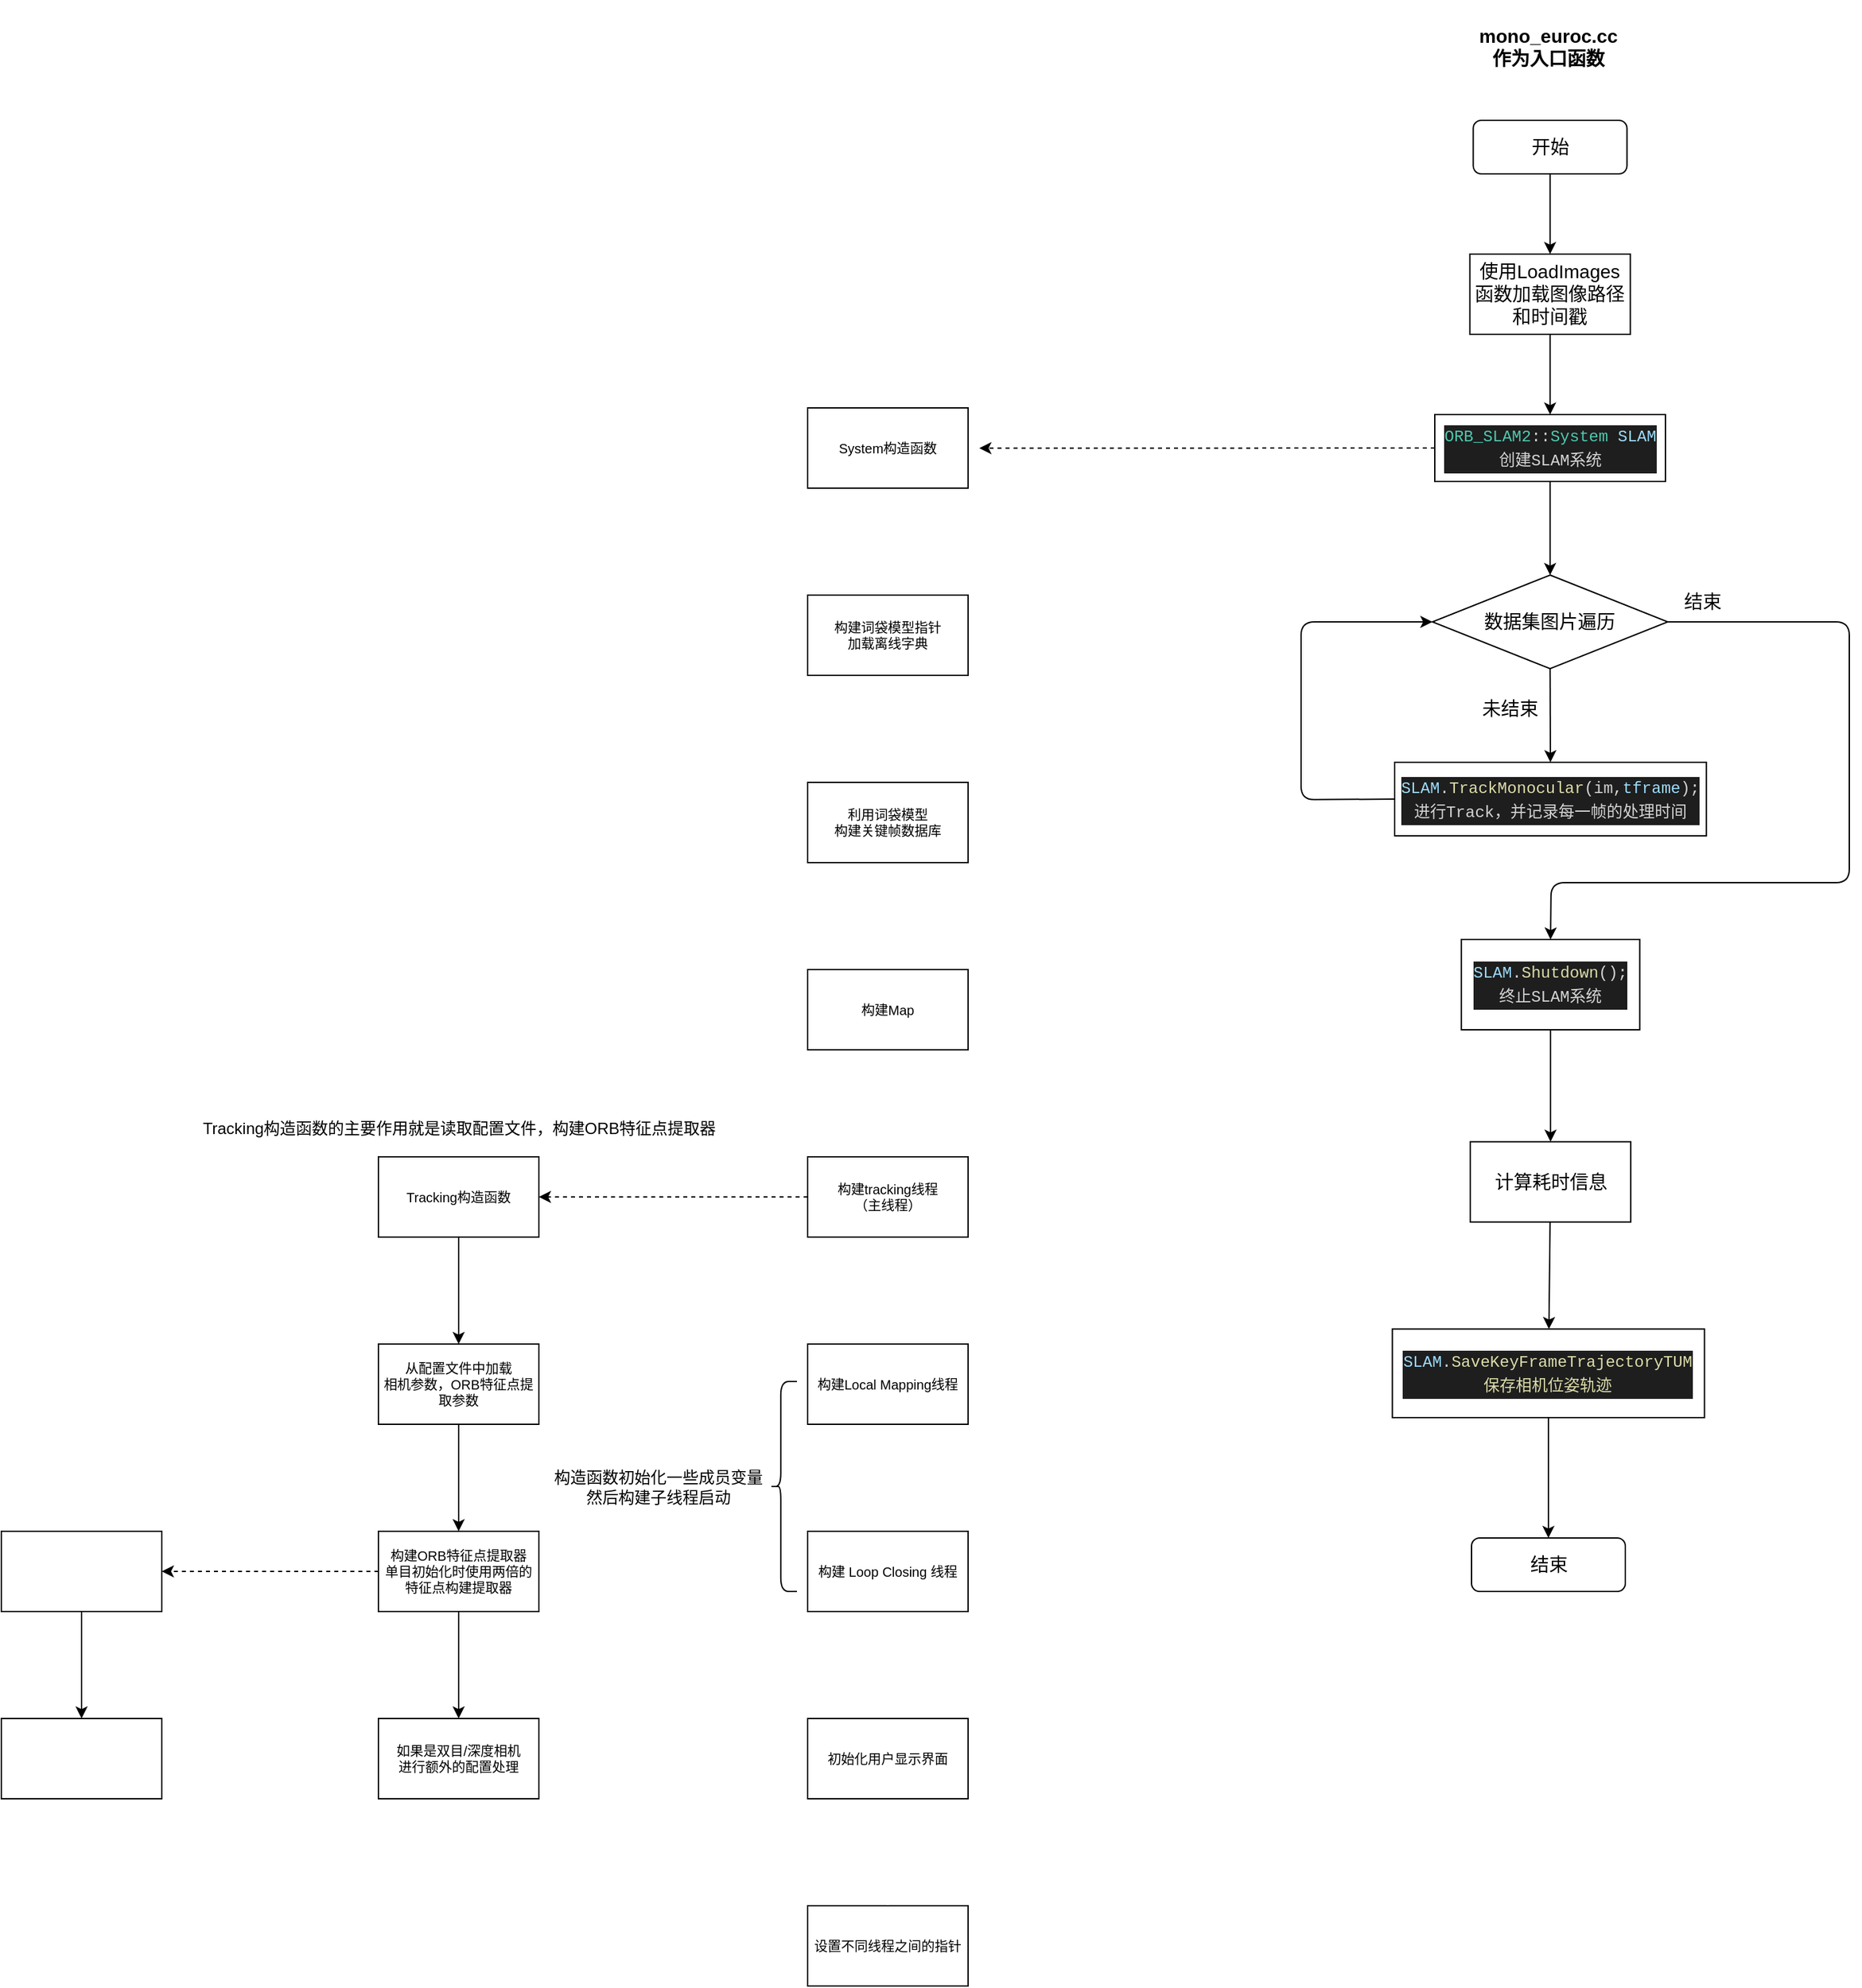 <mxfile version="20.3.0" type="device" pages="2"><diagram id="kUcDNTqG35tnqXhUjUfU" name="单目模式流程图"><mxGraphModel dx="2041" dy="755" grid="0" gridSize="10" guides="1" tooltips="1" connect="1" arrows="1" fold="1" page="0" pageScale="1" pageWidth="827" pageHeight="1169" background="none" math="0" shadow="0"><root><mxCell id="0"/><mxCell id="1" parent="0"/><mxCell id="2" value="&lt;b&gt;&lt;font style=&quot;font-size: 14px&quot;&gt;mono_euroc.cc作为入口函数&lt;/font&gt;&lt;/b&gt;" style="text;html=1;strokeColor=none;fillColor=none;align=center;verticalAlign=middle;whiteSpace=wrap;rounded=0;" parent="1" vertex="1"><mxGeometry x="-300" y="-150" width="90" height="70" as="geometry"/></mxCell><mxCell id="13" style="edgeStyle=none;html=1;exitX=0.5;exitY=1;exitDx=0;exitDy=0;entryX=0.5;entryY=0;entryDx=0;entryDy=0;fontSize=14;" parent="1" source="3" target="8" edge="1"><mxGeometry relative="1" as="geometry"/></mxCell><mxCell id="3" value="开始" style="rounded=1;whiteSpace=wrap;html=1;fontSize=14;" parent="1" vertex="1"><mxGeometry x="-311.25" y="-60" width="115" height="40" as="geometry"/></mxCell><mxCell id="11" value="" style="edgeStyle=none;html=1;fontSize=14;" parent="1" source="8" target="10" edge="1"><mxGeometry relative="1" as="geometry"/></mxCell><mxCell id="8" value="使用LoadImages函数加载图像路径和时间戳" style="rounded=0;whiteSpace=wrap;html=1;fontSize=14;" parent="1" vertex="1"><mxGeometry x="-313.75" y="40" width="120" height="60" as="geometry"/></mxCell><mxCell id="18" style="edgeStyle=none;html=1;exitX=0.5;exitY=1;exitDx=0;exitDy=0;entryX=0.5;entryY=0;entryDx=0;entryDy=0;fontSize=14;" parent="1" source="10" target="17" edge="1"><mxGeometry relative="1" as="geometry"/></mxCell><mxCell id="ht9LEjCgL1vxGVpyMyi7-39" style="edgeStyle=none;html=1;entryX=0.998;entryY=0.407;entryDx=0;entryDy=0;entryPerimeter=0;fontSize=9;dashed=1;" parent="1" source="10" edge="1"><mxGeometry relative="1" as="geometry"><mxPoint x="-680.62" y="185.12" as="targetPoint"/></mxGeometry></mxCell><mxCell id="10" value="&lt;div style=&quot;background-color: rgb(30 , 30 , 30) ; font-family: &amp;#34;menlo&amp;#34; , &amp;#34;monaco&amp;#34; , &amp;#34;courier new&amp;#34; , monospace ; font-size: 12px ; line-height: 18px ; color: rgb(212 , 212 , 212)&quot;&gt;&lt;span style=&quot;color: #4ec9b0&quot;&gt;ORB_SLAM2&lt;/span&gt;::&lt;span style=&quot;color: #4ec9b0&quot;&gt;System&lt;/span&gt; &lt;span style=&quot;color: #9cdcfe&quot;&gt;SLAM&lt;/span&gt;&lt;/div&gt;&lt;div style=&quot;background-color: rgb(30 , 30 , 30) ; font-family: &amp;#34;menlo&amp;#34; , &amp;#34;monaco&amp;#34; , &amp;#34;courier new&amp;#34; , monospace ; font-size: 12px ; line-height: 18px ; color: rgb(212 , 212 , 212)&quot;&gt;创建SLAM系统&lt;/div&gt;" style="whiteSpace=wrap;html=1;fontSize=14;rounded=0;" parent="1" vertex="1"><mxGeometry x="-340" y="160" width="172.5" height="50" as="geometry"/></mxCell><mxCell id="21" style="edgeStyle=none;html=1;exitX=0;exitY=0.5;exitDx=0;exitDy=0;fontSize=14;entryX=0;entryY=0.5;entryDx=0;entryDy=0;" parent="1" source="14" target="17" edge="1"><mxGeometry relative="1" as="geometry"><mxPoint x="-450" y="447" as="targetPoint"/><Array as="points"><mxPoint x="-440" y="448"/><mxPoint x="-440" y="315"/></Array></mxGeometry></mxCell><mxCell id="14" value="&lt;div style=&quot;color: rgb(212 , 212 , 212) ; background-color: rgb(30 , 30 , 30) ; font-family: &amp;#34;menlo&amp;#34; , &amp;#34;monaco&amp;#34; , &amp;#34;courier new&amp;#34; , monospace ; font-size: 12px ; line-height: 18px&quot;&gt;&lt;span style=&quot;color: #9cdcfe&quot;&gt;SLAM&lt;/span&gt;.&lt;span style=&quot;color: #dcdcaa&quot;&gt;TrackMonocular&lt;/span&gt;(im,&lt;span style=&quot;color: #9cdcfe&quot;&gt;tframe&lt;/span&gt;);&lt;/div&gt;&lt;div style=&quot;color: rgb(212 , 212 , 212) ; background-color: rgb(30 , 30 , 30) ; font-family: &amp;#34;menlo&amp;#34; , &amp;#34;monaco&amp;#34; , &amp;#34;courier new&amp;#34; , monospace ; font-size: 12px ; line-height: 18px&quot;&gt;进行Track，并记录每一帧的处理时间&lt;/div&gt;" style="whiteSpace=wrap;html=1;fontSize=14;rounded=0;" parent="1" vertex="1"><mxGeometry x="-370" y="420" width="233.13" height="55" as="geometry"/></mxCell><mxCell id="19" style="edgeStyle=none;html=1;exitX=0.5;exitY=1;exitDx=0;exitDy=0;fontSize=14;" parent="1" source="17" target="14" edge="1"><mxGeometry relative="1" as="geometry"/></mxCell><mxCell id="25" style="edgeStyle=none;html=1;exitX=1;exitY=0.5;exitDx=0;exitDy=0;entryX=0.5;entryY=0;entryDx=0;entryDy=0;fontSize=14;" parent="1" source="17" target="22" edge="1"><mxGeometry relative="1" as="geometry"><Array as="points"><mxPoint x="-30" y="315"/><mxPoint x="-30" y="510"/><mxPoint x="-130" y="510"/><mxPoint x="-253" y="510"/></Array></mxGeometry></mxCell><mxCell id="17" value="数据集图片遍历" style="rhombus;whiteSpace=wrap;html=1;fontSize=14;" parent="1" vertex="1"><mxGeometry x="-341.75" y="280" width="176" height="70" as="geometry"/></mxCell><mxCell id="28" value="" style="edgeStyle=none;html=1;fontSize=14;" parent="1" source="22" target="27" edge="1"><mxGeometry relative="1" as="geometry"/></mxCell><mxCell id="22" value="&lt;div style=&quot;color: rgb(212 , 212 , 212) ; background-color: rgb(30 , 30 , 30) ; font-family: &amp;#34;menlo&amp;#34; , &amp;#34;monaco&amp;#34; , &amp;#34;courier new&amp;#34; , monospace ; font-size: 12px ; line-height: 18px&quot;&gt;&lt;span style=&quot;color: #9cdcfe&quot;&gt;SLAM&lt;/span&gt;.&lt;span style=&quot;color: #dcdcaa&quot;&gt;Shutdown&lt;/span&gt;();&lt;/div&gt;&lt;div style=&quot;color: rgb(212 , 212 , 212) ; background-color: rgb(30 , 30 , 30) ; font-family: &amp;#34;menlo&amp;#34; , &amp;#34;monaco&amp;#34; , &amp;#34;courier new&amp;#34; , monospace ; font-size: 12px ; line-height: 18px&quot;&gt;终止SLAM系统&lt;/div&gt;" style="whiteSpace=wrap;html=1;fontSize=14;rounded=0;" parent="1" vertex="1"><mxGeometry x="-320.15" y="552.5" width="133.44" height="67.5" as="geometry"/></mxCell><mxCell id="24" value="未结束" style="text;html=1;align=center;verticalAlign=middle;resizable=0;points=[];autosize=1;strokeColor=none;fillColor=none;fontSize=14;" parent="1" vertex="1"><mxGeometry x="-313.75" y="370" width="60" height="20" as="geometry"/></mxCell><mxCell id="26" value="结束" style="text;html=1;align=center;verticalAlign=middle;resizable=0;points=[];autosize=1;strokeColor=none;fillColor=none;fontSize=14;" parent="1" vertex="1"><mxGeometry x="-160" y="290" width="40" height="20" as="geometry"/></mxCell><mxCell id="30" value="" style="edgeStyle=none;html=1;fontSize=14;" parent="1" source="27" target="29" edge="1"><mxGeometry relative="1" as="geometry"/></mxCell><mxCell id="27" value="计算耗时信息" style="whiteSpace=wrap;html=1;fontSize=14;rounded=0;" parent="1" vertex="1"><mxGeometry x="-313.43" y="703.75" width="120" height="60" as="geometry"/></mxCell><mxCell id="36" value="" style="edgeStyle=none;html=1;fontSize=14;" parent="1" source="29" target="34" edge="1"><mxGeometry relative="1" as="geometry"/></mxCell><mxCell id="29" value="&lt;div style=&quot;color: rgb(212 , 212 , 212) ; background-color: rgb(30 , 30 , 30) ; font-family: &amp;#34;menlo&amp;#34; , &amp;#34;monaco&amp;#34; , &amp;#34;courier new&amp;#34; , monospace ; font-size: 12px ; line-height: 18px&quot;&gt;&lt;span style=&quot;color: #9cdcfe&quot;&gt;SLAM&lt;/span&gt;.&lt;span style=&quot;color: #dcdcaa&quot;&gt;SaveKeyFrameTrajectoryTUM&lt;/span&gt;&lt;/div&gt;&lt;div style=&quot;color: rgb(212 , 212 , 212) ; background-color: rgb(30 , 30 , 30) ; font-family: &amp;#34;menlo&amp;#34; , &amp;#34;monaco&amp;#34; , &amp;#34;courier new&amp;#34; , monospace ; font-size: 12px ; line-height: 18px&quot;&gt;&lt;span style=&quot;color: #dcdcaa&quot;&gt;保存相机位姿轨迹&lt;/span&gt;&lt;/div&gt;" style="whiteSpace=wrap;html=1;fontSize=14;rounded=0;" parent="1" vertex="1"><mxGeometry x="-371.72" y="843.75" width="233.43" height="66.25" as="geometry"/></mxCell><mxCell id="34" value="结束" style="rounded=1;whiteSpace=wrap;html=1;fontSize=14;" parent="1" vertex="1"><mxGeometry x="-312.5" y="1000" width="115" height="40" as="geometry"/></mxCell><mxCell id="SP2-FX5IbyNXaG80h9-N-38" value="" style="edgeStyle=none;html=1;fontSize=10;fontColor=#141414;strokeColor=#FFFFFF;" parent="1" source="SP2-FX5IbyNXaG80h9-N-36" target="SP2-FX5IbyNXaG80h9-N-37" edge="1"><mxGeometry relative="1" as="geometry"/></mxCell><mxCell id="SP2-FX5IbyNXaG80h9-N-36" value="System构造函数" style="rounded=0;whiteSpace=wrap;html=1;fontSize=10;" parent="1" vertex="1"><mxGeometry x="-809" y="155" width="120" height="60" as="geometry"/></mxCell><mxCell id="SP2-FX5IbyNXaG80h9-N-40" value="" style="edgeStyle=none;html=1;fontSize=10;fontColor=#141414;strokeColor=#FFFFFF;" parent="1" source="SP2-FX5IbyNXaG80h9-N-37" target="SP2-FX5IbyNXaG80h9-N-39" edge="1"><mxGeometry relative="1" as="geometry"/></mxCell><mxCell id="SP2-FX5IbyNXaG80h9-N-37" value="构建词袋模型指针&lt;br&gt;加载离线字典" style="whiteSpace=wrap;html=1;fontSize=10;rounded=0;" parent="1" vertex="1"><mxGeometry x="-809" y="295" width="120" height="60" as="geometry"/></mxCell><mxCell id="SP2-FX5IbyNXaG80h9-N-42" value="" style="edgeStyle=none;html=1;fontSize=10;fontColor=#141414;strokeColor=#FFFFFF;" parent="1" source="SP2-FX5IbyNXaG80h9-N-39" target="SP2-FX5IbyNXaG80h9-N-41" edge="1"><mxGeometry relative="1" as="geometry"/></mxCell><mxCell id="SP2-FX5IbyNXaG80h9-N-39" value="利用词袋模型&lt;br&gt;构建关键帧数据库" style="whiteSpace=wrap;html=1;fontSize=10;rounded=0;" parent="1" vertex="1"><mxGeometry x="-809" y="435" width="120" height="60" as="geometry"/></mxCell><mxCell id="SP2-FX5IbyNXaG80h9-N-44" value="" style="edgeStyle=none;html=1;fontSize=10;fontColor=#141414;strokeColor=#FFFFFF;" parent="1" source="SP2-FX5IbyNXaG80h9-N-41" target="SP2-FX5IbyNXaG80h9-N-43" edge="1"><mxGeometry relative="1" as="geometry"/></mxCell><mxCell id="SP2-FX5IbyNXaG80h9-N-41" value="构建Map" style="whiteSpace=wrap;html=1;fontSize=10;rounded=0;" parent="1" vertex="1"><mxGeometry x="-809" y="575" width="120" height="60" as="geometry"/></mxCell><mxCell id="SP2-FX5IbyNXaG80h9-N-46" value="" style="edgeStyle=none;html=1;fontSize=10;fontColor=#141414;strokeColor=#FFFFFF;" parent="1" source="SP2-FX5IbyNXaG80h9-N-43" target="SP2-FX5IbyNXaG80h9-N-45" edge="1"><mxGeometry relative="1" as="geometry"/></mxCell><mxCell id="6WSEtweF4-9wZ42Zwhac-37" value="" style="edgeStyle=orthogonalEdgeStyle;rounded=0;orthogonalLoop=1;jettySize=auto;html=1;dashed=1;" edge="1" parent="1" source="SP2-FX5IbyNXaG80h9-N-43" target="6WSEtweF4-9wZ42Zwhac-36"><mxGeometry relative="1" as="geometry"/></mxCell><mxCell id="SP2-FX5IbyNXaG80h9-N-43" value="构建tracking线程&lt;br&gt;（主线程）" style="whiteSpace=wrap;html=1;fontSize=10;rounded=0;" parent="1" vertex="1"><mxGeometry x="-809" y="715" width="120" height="60" as="geometry"/></mxCell><mxCell id="SP2-FX5IbyNXaG80h9-N-48" value="" style="edgeStyle=none;html=1;fontSize=10;fontColor=#141414;strokeColor=#FFFFFF;" parent="1" source="SP2-FX5IbyNXaG80h9-N-45" target="SP2-FX5IbyNXaG80h9-N-47" edge="1"><mxGeometry relative="1" as="geometry"/></mxCell><mxCell id="SP2-FX5IbyNXaG80h9-N-45" value="构建Local Mapping线程" style="whiteSpace=wrap;html=1;fontSize=10;rounded=0;" parent="1" vertex="1"><mxGeometry x="-809" y="855" width="120" height="60" as="geometry"/></mxCell><mxCell id="SP2-FX5IbyNXaG80h9-N-54" value="" style="edgeStyle=none;html=1;fontSize=10;fontColor=#141414;strokeColor=#FFFFFF;" parent="1" source="SP2-FX5IbyNXaG80h9-N-47" target="SP2-FX5IbyNXaG80h9-N-53" edge="1"><mxGeometry relative="1" as="geometry"/></mxCell><mxCell id="SP2-FX5IbyNXaG80h9-N-47" value="构建 Loop Closing 线程" style="whiteSpace=wrap;html=1;fontSize=10;rounded=0;" parent="1" vertex="1"><mxGeometry x="-809" y="995" width="120" height="60" as="geometry"/></mxCell><mxCell id="SP2-FX5IbyNXaG80h9-N-49" value="设置不同线程之间的指针" style="whiteSpace=wrap;html=1;fontSize=10;rounded=0;" parent="1" vertex="1"><mxGeometry x="-809" y="1275" width="120" height="60" as="geometry"/></mxCell><mxCell id="SP2-FX5IbyNXaG80h9-N-55" value="" style="edgeStyle=none;html=1;fontSize=10;fontColor=#141414;strokeColor=#FFFFFF;" parent="1" source="SP2-FX5IbyNXaG80h9-N-53" target="SP2-FX5IbyNXaG80h9-N-49" edge="1"><mxGeometry relative="1" as="geometry"/></mxCell><mxCell id="SP2-FX5IbyNXaG80h9-N-53" value="初始化用户显示界面" style="whiteSpace=wrap;html=1;fontSize=10;rounded=0;" parent="1" vertex="1"><mxGeometry x="-809" y="1135" width="120" height="60" as="geometry"/></mxCell><mxCell id="6WSEtweF4-9wZ42Zwhac-39" value="" style="edgeStyle=orthogonalEdgeStyle;rounded=0;orthogonalLoop=1;jettySize=auto;html=1;" edge="1" parent="1" source="6WSEtweF4-9wZ42Zwhac-36" target="6WSEtweF4-9wZ42Zwhac-38"><mxGeometry relative="1" as="geometry"/></mxCell><mxCell id="6WSEtweF4-9wZ42Zwhac-36" value="Tracking构造函数" style="whiteSpace=wrap;html=1;fontSize=10;rounded=0;" vertex="1" parent="1"><mxGeometry x="-1130" y="715" width="120" height="60" as="geometry"/></mxCell><mxCell id="6WSEtweF4-9wZ42Zwhac-41" value="" style="edgeStyle=orthogonalEdgeStyle;rounded=0;orthogonalLoop=1;jettySize=auto;html=1;" edge="1" parent="1" source="6WSEtweF4-9wZ42Zwhac-38" target="6WSEtweF4-9wZ42Zwhac-40"><mxGeometry relative="1" as="geometry"/></mxCell><mxCell id="6WSEtweF4-9wZ42Zwhac-38" value="从配置文件中加载&lt;br&gt;相机参数，ORB特征点提取参数" style="whiteSpace=wrap;html=1;fontSize=10;rounded=0;" vertex="1" parent="1"><mxGeometry x="-1130" y="855" width="120" height="60" as="geometry"/></mxCell><mxCell id="6WSEtweF4-9wZ42Zwhac-43" value="" style="edgeStyle=orthogonalEdgeStyle;rounded=0;orthogonalLoop=1;jettySize=auto;html=1;" edge="1" parent="1" source="6WSEtweF4-9wZ42Zwhac-40" target="6WSEtweF4-9wZ42Zwhac-42"><mxGeometry relative="1" as="geometry"/></mxCell><mxCell id="6WSEtweF4-9wZ42Zwhac-49" value="" style="edgeStyle=orthogonalEdgeStyle;rounded=0;orthogonalLoop=1;jettySize=auto;html=1;dashed=1;" edge="1" parent="1" source="6WSEtweF4-9wZ42Zwhac-40" target="6WSEtweF4-9wZ42Zwhac-48"><mxGeometry relative="1" as="geometry"/></mxCell><mxCell id="6WSEtweF4-9wZ42Zwhac-40" value="构建ORB特征点提取器&lt;br&gt;单目初始化时使用两倍的特征点构建提取器" style="whiteSpace=wrap;html=1;fontSize=10;rounded=0;" vertex="1" parent="1"><mxGeometry x="-1130" y="995" width="120" height="60" as="geometry"/></mxCell><mxCell id="6WSEtweF4-9wZ42Zwhac-42" value="如果是双目/深度相机&lt;br&gt;进行额外的配置处理" style="whiteSpace=wrap;html=1;fontSize=10;rounded=0;" vertex="1" parent="1"><mxGeometry x="-1130" y="1135" width="120" height="60" as="geometry"/></mxCell><mxCell id="6WSEtweF4-9wZ42Zwhac-45" value="Tracking构造函数的主要作用就是读取配置文件，构建ORB特征点提取器&lt;br&gt;" style="text;html=1;align=center;verticalAlign=middle;resizable=0;points=[];autosize=1;strokeColor=none;fillColor=none;" vertex="1" parent="1"><mxGeometry x="-1271" y="681" width="402" height="26" as="geometry"/></mxCell><mxCell id="6WSEtweF4-9wZ42Zwhac-46" value="" style="shape=curlyBracket;whiteSpace=wrap;html=1;rounded=1;size=0.396;" vertex="1" parent="1"><mxGeometry x="-837" y="883" width="20" height="157" as="geometry"/></mxCell><mxCell id="6WSEtweF4-9wZ42Zwhac-47" value="构造函数初始化一些成员变量&lt;br&gt;然后构建子线程启动" style="text;html=1;align=center;verticalAlign=middle;resizable=0;points=[];autosize=1;strokeColor=none;fillColor=none;" vertex="1" parent="1"><mxGeometry x="-1008" y="941" width="174" height="41" as="geometry"/></mxCell><mxCell id="6WSEtweF4-9wZ42Zwhac-51" value="" style="edgeStyle=orthogonalEdgeStyle;rounded=0;orthogonalLoop=1;jettySize=auto;html=1;" edge="1" parent="1" source="6WSEtweF4-9wZ42Zwhac-48" target="6WSEtweF4-9wZ42Zwhac-50"><mxGeometry relative="1" as="geometry"/></mxCell><mxCell id="6WSEtweF4-9wZ42Zwhac-48" value="" style="whiteSpace=wrap;html=1;fontSize=10;rounded=0;" vertex="1" parent="1"><mxGeometry x="-1412" y="995" width="120" height="60" as="geometry"/></mxCell><mxCell id="6WSEtweF4-9wZ42Zwhac-50" value="" style="whiteSpace=wrap;html=1;fontSize=10;rounded=0;" vertex="1" parent="1"><mxGeometry x="-1412" y="1135" width="120" height="60" as="geometry"/></mxCell></root></mxGraphModel></diagram><diagram id="LayIn5aBG-K_s3KPf1Pv" name="Umax示意图"><mxGraphModel dx="946" dy="697" grid="1" gridSize="10" guides="1" tooltips="1" connect="1" arrows="1" fold="1" page="1" pageScale="1" pageWidth="827" pageHeight="1169" background="#ffffff" math="0" shadow="0"><root><mxCell id="x9rZ4jO0hmvWXVLRqYGY-0"/><mxCell id="x9rZ4jO0hmvWXVLRqYGY-1" parent="x9rZ4jO0hmvWXVLRqYGY-0"/><mxCell id="x9rZ4jO0hmvWXVLRqYGY-2" value="" style="ellipse;whiteSpace=wrap;html=1;aspect=fixed;fillColor=none;strokeColor=#FF0000;" parent="x9rZ4jO0hmvWXVLRqYGY-1" vertex="1"><mxGeometry x="200" y="400" width="310" height="310" as="geometry"/></mxCell><mxCell id="x9rZ4jO0hmvWXVLRqYGY-4" value="" style="endArrow=none;html=1;exitX=0;exitY=0.5;exitDx=0;exitDy=0;entryX=1;entryY=0.5;entryDx=0;entryDy=0;strokeColor=#141414;" parent="x9rZ4jO0hmvWXVLRqYGY-1" source="x9rZ4jO0hmvWXVLRqYGY-2" target="x9rZ4jO0hmvWXVLRqYGY-2" edge="1"><mxGeometry width="50" height="50" relative="1" as="geometry"><mxPoint x="300" y="580" as="sourcePoint"/><mxPoint x="350" y="530" as="targetPoint"/></mxGeometry></mxCell><mxCell id="x9rZ4jO0hmvWXVLRqYGY-5" value="" style="endArrow=none;html=1;strokeColor=#141414;entryX=0.5;entryY=0;entryDx=0;entryDy=0;exitX=0.5;exitY=1;exitDx=0;exitDy=0;" parent="x9rZ4jO0hmvWXVLRqYGY-1" source="x9rZ4jO0hmvWXVLRqYGY-2" target="x9rZ4jO0hmvWXVLRqYGY-2" edge="1"><mxGeometry width="50" height="50" relative="1" as="geometry"><mxPoint x="290" y="550" as="sourcePoint"/><mxPoint x="340" y="500" as="targetPoint"/></mxGeometry></mxCell><mxCell id="x9rZ4jO0hmvWXVLRqYGY-6" value="&lt;font color=&quot;#141414&quot;&gt;U&lt;/font&gt;" style="text;html=1;strokeColor=none;fillColor=none;align=center;verticalAlign=middle;whiteSpace=wrap;rounded=0;" parent="x9rZ4jO0hmvWXVLRqYGY-1" vertex="1"><mxGeometry x="470" y="550" width="60" height="30" as="geometry"/></mxCell><mxCell id="x9rZ4jO0hmvWXVLRqYGY-7" value="&lt;font color=&quot;#141414&quot;&gt;V&lt;/font&gt;" style="text;html=1;strokeColor=none;fillColor=none;align=center;verticalAlign=middle;whiteSpace=wrap;rounded=0;" parent="x9rZ4jO0hmvWXVLRqYGY-1" vertex="1"><mxGeometry x="320" y="400" width="60" height="30" as="geometry"/></mxCell><mxCell id="x9rZ4jO0hmvWXVLRqYGY-8" value="" style="endArrow=none;html=1;fontColor=#141414;strokeColor=#00CC00;entryX=1;entryY=0;entryDx=0;entryDy=0;" parent="x9rZ4jO0hmvWXVLRqYGY-1" target="x9rZ4jO0hmvWXVLRqYGY-2" edge="1"><mxGeometry width="50" height="50" relative="1" as="geometry"><mxPoint x="355" y="555" as="sourcePoint"/><mxPoint x="460" y="450" as="targetPoint"/></mxGeometry></mxCell><mxCell id="x9rZ4jO0hmvWXVLRqYGY-10" value="" style="endArrow=none;dashed=1;html=1;fontColor=#141414;strokeColor=#00CC00;entryX=1;entryY=0;entryDx=0;entryDy=0;" parent="x9rZ4jO0hmvWXVLRqYGY-1" target="x9rZ4jO0hmvWXVLRqYGY-2" edge="1"><mxGeometry width="50" height="50" relative="1" as="geometry"><mxPoint x="355" y="445" as="sourcePoint"/><mxPoint x="400" y="490" as="targetPoint"/></mxGeometry></mxCell><mxCell id="x9rZ4jO0hmvWXVLRqYGY-11" value="" style="endArrow=none;dashed=1;html=1;fontColor=#141414;strokeColor=#0000CC;entryX=0.838;entryY=0.129;entryDx=0;entryDy=0;entryPerimeter=0;" parent="x9rZ4jO0hmvWXVLRqYGY-1" target="x9rZ4jO0hmvWXVLRqYGY-2" edge="1"><mxGeometry width="50" height="50" relative="1" as="geometry"><mxPoint x="355" y="440" as="sourcePoint"/><mxPoint x="420" y="460" as="targetPoint"/></mxGeometry></mxCell><mxCell id="x9rZ4jO0hmvWXVLRqYGY-12" value="&lt;font style=&quot;font-size: 6px&quot;&gt;Vmax &amp;amp; Vmin&lt;/font&gt;" style="text;html=1;strokeColor=none;fillColor=none;align=center;verticalAlign=middle;whiteSpace=wrap;rounded=0;fontColor=#141414;" parent="x9rZ4jO0hmvWXVLRqYGY-1" vertex="1"><mxGeometry x="300" y="420" width="60" height="30" as="geometry"/></mxCell><mxCell id="x9rZ4jO0hmvWXVLRqYGY-13" value="&lt;div style=&quot;text-align: left ; font-size: 10px&quot;&gt;&lt;span&gt;&lt;font style=&quot;font-size: 10px&quot;&gt;Umax size = 16&lt;/font&gt;&lt;/span&gt;&lt;/div&gt;&lt;div style=&quot;text-align: left ; font-size: 10px&quot;&gt;&lt;span&gt;&lt;font style=&quot;font-size: 10px&quot;&gt;Umax[0] = 15&lt;/font&gt;&lt;/span&gt;&lt;/div&gt;&lt;div style=&quot;text-align: left ; font-size: 10px&quot;&gt;&lt;font style=&quot;font-size: 10px&quot;&gt;Umax[1] = 15&lt;span&gt;&lt;br&gt;&lt;/span&gt;&lt;/font&gt;&lt;/div&gt;&lt;div style=&quot;text-align: left ; font-size: 10px&quot;&gt;&lt;font style=&quot;font-size: 10px&quot;&gt;Umax[2] = 15&lt;br&gt;&lt;/font&gt;&lt;/div&gt;&lt;div style=&quot;text-align: left ; font-size: 10px&quot;&gt;&lt;font style=&quot;font-size: 10px&quot;&gt;Umax[3] = 15&lt;br&gt;&lt;/font&gt;&lt;/div&gt;&lt;div style=&quot;text-align: left ; font-size: 10px&quot;&gt;&lt;font style=&quot;font-size: 10px&quot;&gt;Umax[4] = 14&lt;br&gt;&lt;/font&gt;&lt;/div&gt;&lt;div style=&quot;text-align: left ; font-size: 10px&quot;&gt;&lt;font style=&quot;font-size: 10px&quot;&gt;Umax[5] = 14&lt;br&gt;&lt;/font&gt;&lt;/div&gt;&lt;div style=&quot;text-align: left ; font-size: 10px&quot;&gt;&lt;font style=&quot;font-size: 10px&quot;&gt;Umax[6] = 14&lt;br&gt;&lt;/font&gt;&lt;/div&gt;&lt;div style=&quot;text-align: left ; font-size: 10px&quot;&gt;&lt;font style=&quot;font-size: 10px&quot;&gt;Umax[7] = 13&lt;br&gt;&lt;/font&gt;&lt;/div&gt;&lt;div style=&quot;text-align: left ; font-size: 10px&quot;&gt;&lt;font style=&quot;font-size: 10px&quot;&gt;Umax[8] = 13&lt;br&gt;&lt;/font&gt;&lt;/div&gt;&lt;div style=&quot;text-align: left ; font-size: 10px&quot;&gt;&lt;font style=&quot;font-size: 10px&quot;&gt;Umax[9] = 12&amp;nbsp;&lt;br&gt;&lt;/font&gt;&lt;/div&gt;&lt;div style=&quot;text-align: left ; font-size: 10px&quot;&gt;&lt;font style=&quot;font-size: 10px&quot;&gt;Umax[10] =&amp;nbsp; 11&lt;br&gt;&lt;/font&gt;&lt;/div&gt;&lt;div style=&quot;text-align: left ; font-size: 10px&quot;&gt;&lt;font style=&quot;font-size: 10px&quot;&gt;Umax[11] =&amp;nbsp; 10&lt;br&gt;&lt;/font&gt;&lt;/div&gt;&lt;div style=&quot;text-align: left ; font-size: 10px&quot;&gt;&lt;font style=&quot;font-size: 10px&quot;&gt;Umax[12] = 9&lt;br&gt;&lt;/font&gt;&lt;/div&gt;&lt;div style=&quot;text-align: left ; font-size: 10px&quot;&gt;&lt;font style=&quot;font-size: 10px&quot;&gt;Umax[13] = 8&lt;br&gt;&lt;/font&gt;&lt;/div&gt;&lt;div style=&quot;text-align: left ; font-size: 10px&quot;&gt;&lt;font style=&quot;font-size: 10px&quot;&gt;Umax[14] = 6&lt;/font&gt;&lt;/div&gt;&lt;div style=&quot;text-align: left ; font-size: 10px&quot;&gt;&lt;font style=&quot;font-size: 10px&quot;&gt;Umax[15] = 3&lt;/font&gt;&lt;/div&gt;&lt;div style=&quot;text-align: left ; font-size: 10px&quot;&gt;&lt;font style=&quot;font-size: 10px&quot;&gt;&amp;nbsp;&lt;br&gt;&lt;/font&gt;&lt;/div&gt;&lt;div style=&quot;text-align: left ; font-size: 10px&quot;&gt;&lt;font style=&quot;font-size: 10px&quot;&gt;&lt;br&gt;&lt;/font&gt;&lt;/div&gt;&lt;div style=&quot;text-align: left ; font-size: 10px&quot;&gt;&lt;span&gt;&lt;br&gt;&lt;/span&gt;&lt;/div&gt;" style="text;html=1;strokeColor=none;fillColor=none;align=center;verticalAlign=middle;whiteSpace=wrap;rounded=0;fontSize=6;fontColor=#141414;" parent="x9rZ4jO0hmvWXVLRqYGY-1" vertex="1"><mxGeometry x="580" y="440" width="140" height="160" as="geometry"/></mxCell><mxCell id="x9rZ4jO0hmvWXVLRqYGY-14" value="通过数格子，与算法实际输出一致" style="text;html=1;align=center;verticalAlign=middle;resizable=0;points=[];autosize=1;strokeColor=none;fillColor=none;fontSize=10;fontColor=#141414;" parent="x9rZ4jO0hmvWXVLRqYGY-1" vertex="1"><mxGeometry x="540" y="630" width="170" height="20" as="geometry"/></mxCell></root></mxGraphModel></diagram></mxfile>